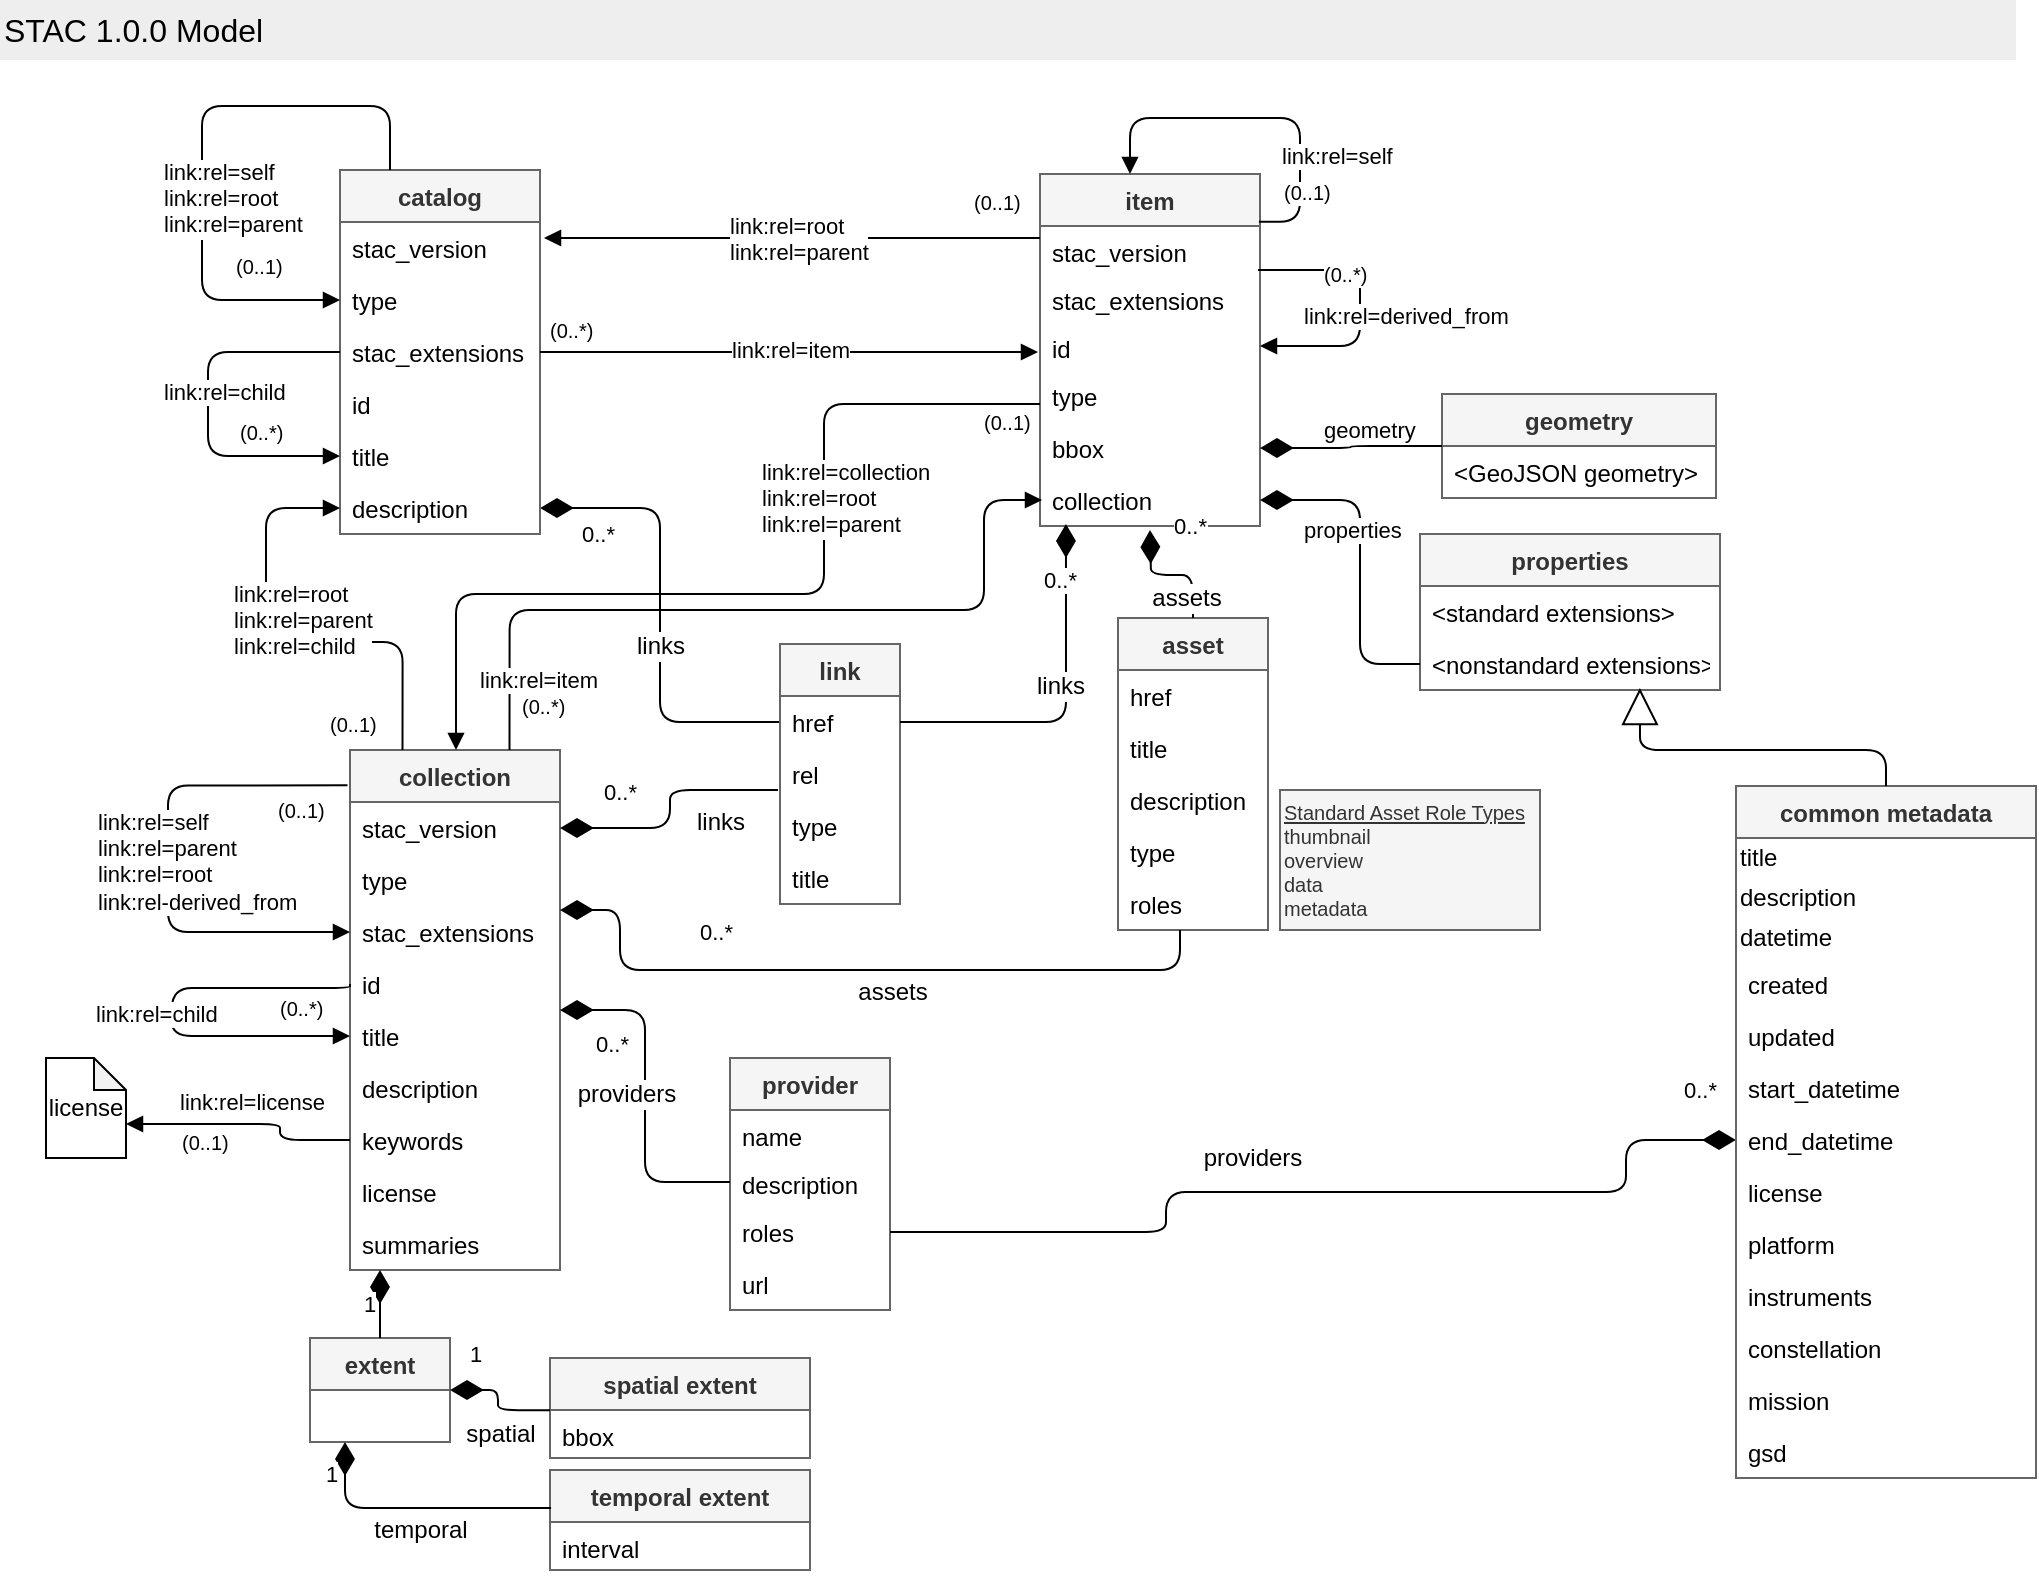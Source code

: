 <mxfile version="14.7.1" type="device"><diagram id="TgNYBds_Jc586sA2aelI" name="STAC 1.0.0"><mxGraphModel dx="1311" dy="909" grid="0" gridSize="10" guides="1" tooltips="1" connect="1" arrows="1" fold="1" page="1" pageScale="1" pageWidth="1100" pageHeight="850" math="0" shadow="0"><root><mxCell id="0"/><mxCell id="1" parent="0"/><mxCell id="HuIY_T6q2gdL-3AHE3MU-117" value="0..*" style="endArrow=none;html=1;endSize=12;startArrow=diamondThin;startSize=14;startFill=1;edgeStyle=orthogonalEdgeStyle;align=left;verticalAlign=bottom;entryX=0;entryY=0.5;entryDx=0;entryDy=0;endFill=0;" parent="1" source="HuIY_T6q2gdL-3AHE3MU-6" target="HuIY_T6q2gdL-3AHE3MU-25" edge="1"><mxGeometry x="-0.833" y="-22" relative="1" as="geometry"><mxPoint x="310.0" y="294" as="sourcePoint"/><mxPoint x="540.238" y="418.19" as="targetPoint"/><mxPoint as="offset"/></mxGeometry></mxCell><mxCell id="HuIY_T6q2gdL-3AHE3MU-118" value="links" style="text;html=1;resizable=0;points=[];align=center;verticalAlign=middle;labelBackgroundColor=#ffffff;" parent="HuIY_T6q2gdL-3AHE3MU-117" vertex="1" connectable="0"><mxGeometry x="0.052" y="-6" relative="1" as="geometry"><mxPoint x="6" y="9" as="offset"/></mxGeometry></mxCell><mxCell id="HuIY_T6q2gdL-3AHE3MU-1" value="catalog" style="swimlane;fontStyle=1;childLayout=stackLayout;horizontal=1;startSize=26;fillColor=#f5f5f5;horizontalStack=0;resizeParent=1;resizeParentMax=0;resizeLast=0;collapsible=1;marginBottom=0;strokeColor=#666666;fontColor=#333333;" parent="1" vertex="1"><mxGeometry x="210" y="125" width="100" height="182" as="geometry"/></mxCell><mxCell id="HuIY_T6q2gdL-3AHE3MU-2" value="stac_version&#10;&#10;" style="text;strokeColor=none;fillColor=none;align=left;verticalAlign=top;spacingLeft=4;spacingRight=4;overflow=hidden;rotatable=0;points=[[0,0.5],[1,0.5]];portConstraint=eastwest;" parent="HuIY_T6q2gdL-3AHE3MU-1" vertex="1"><mxGeometry y="26" width="100" height="26" as="geometry"/></mxCell><mxCell id="DtdKOEl1FwpQgsUl1ntS-3" value="type" style="text;strokeColor=none;fillColor=none;align=left;verticalAlign=top;spacingLeft=4;spacingRight=4;overflow=hidden;rotatable=0;points=[[0,0.5],[1,0.5]];portConstraint=eastwest;" parent="HuIY_T6q2gdL-3AHE3MU-1" vertex="1"><mxGeometry y="52" width="100" height="26" as="geometry"/></mxCell><mxCell id="w-6F14PSl8d6ZXv00X2M-13" value="stac_extensions" style="text;strokeColor=none;fillColor=none;align=left;verticalAlign=top;spacingLeft=4;spacingRight=4;overflow=hidden;rotatable=0;points=[[0,0.5],[1,0.5]];portConstraint=eastwest;" parent="HuIY_T6q2gdL-3AHE3MU-1" vertex="1"><mxGeometry y="78" width="100" height="26" as="geometry"/></mxCell><mxCell id="HuIY_T6q2gdL-3AHE3MU-3" value="id" style="text;strokeColor=none;fillColor=none;align=left;verticalAlign=top;spacingLeft=4;spacingRight=4;overflow=hidden;rotatable=0;points=[[0,0.5],[1,0.5]];portConstraint=eastwest;" parent="HuIY_T6q2gdL-3AHE3MU-1" vertex="1"><mxGeometry y="104" width="100" height="26" as="geometry"/></mxCell><mxCell id="HuIY_T6q2gdL-3AHE3MU-5" value="title" style="text;strokeColor=none;fillColor=none;align=left;verticalAlign=top;spacingLeft=4;spacingRight=4;overflow=hidden;rotatable=0;points=[[0,0.5],[1,0.5]];portConstraint=eastwest;" parent="HuIY_T6q2gdL-3AHE3MU-1" vertex="1"><mxGeometry y="130" width="100" height="26" as="geometry"/></mxCell><mxCell id="HuIY_T6q2gdL-3AHE3MU-6" value="description" style="text;strokeColor=none;fillColor=none;align=left;verticalAlign=top;spacingLeft=4;spacingRight=4;overflow=hidden;rotatable=0;points=[[0,0.5],[1,0.5]];portConstraint=eastwest;" parent="HuIY_T6q2gdL-3AHE3MU-1" vertex="1"><mxGeometry y="156" width="100" height="26" as="geometry"/></mxCell><mxCell id="HuIY_T6q2gdL-3AHE3MU-100" value="link:rel=child" style="endArrow=block;endFill=1;html=1;edgeStyle=orthogonalEdgeStyle;align=left;verticalAlign=top;exitX=0;exitY=0.5;exitDx=0;exitDy=0;entryX=0;entryY=0.5;entryDx=0;entryDy=0;" parent="HuIY_T6q2gdL-3AHE3MU-1" source="w-6F14PSl8d6ZXv00X2M-13" target="HuIY_T6q2gdL-3AHE3MU-5" edge="1"><mxGeometry x="-0.206" y="-24" relative="1" as="geometry"><mxPoint x="-0.048" y="169" as="sourcePoint"/><mxPoint x="-6" y="172" as="targetPoint"/><Array as="points"><mxPoint x="-66" y="91"/><mxPoint x="-66" y="143"/></Array><mxPoint as="offset"/></mxGeometry></mxCell><mxCell id="HuIY_T6q2gdL-3AHE3MU-101" value="(0..*)" style="resizable=0;html=1;align=left;verticalAlign=bottom;labelBackgroundColor=#ffffff;fontSize=10;" parent="HuIY_T6q2gdL-3AHE3MU-100" connectable="0" vertex="1"><mxGeometry x="-1" relative="1" as="geometry"><mxPoint x="-52" y="48" as="offset"/></mxGeometry></mxCell><mxCell id="HuIY_T6q2gdL-3AHE3MU-102" value="link:rel=self&lt;br&gt;link:rel=root&lt;br&gt;link:rel=parent" style="endArrow=block;endFill=1;html=1;edgeStyle=orthogonalEdgeStyle;align=left;verticalAlign=top;entryX=0;entryY=0.5;entryDx=0;entryDy=0;exitX=0.25;exitY=0;exitDx=0;exitDy=0;" parent="HuIY_T6q2gdL-3AHE3MU-1" source="HuIY_T6q2gdL-3AHE3MU-1" target="DtdKOEl1FwpQgsUl1ntS-3" edge="1"><mxGeometry y="-21" relative="1" as="geometry"><mxPoint y="87" as="sourcePoint"/><mxPoint x="138.81" y="280" as="targetPoint"/><Array as="points"><mxPoint x="25" y="-32"/><mxPoint x="-69" y="-32"/><mxPoint x="-69" y="65"/></Array><mxPoint as="offset"/></mxGeometry></mxCell><mxCell id="HuIY_T6q2gdL-3AHE3MU-103" value="(0..1)" style="resizable=0;html=1;align=left;verticalAlign=bottom;labelBackgroundColor=#ffffff;fontSize=10;" parent="HuIY_T6q2gdL-3AHE3MU-102" connectable="0" vertex="1"><mxGeometry x="-1" relative="1" as="geometry"><mxPoint x="-79" y="56.0" as="offset"/></mxGeometry></mxCell><mxCell id="HuIY_T6q2gdL-3AHE3MU-7" value="item" style="swimlane;fontStyle=1;childLayout=stackLayout;horizontal=1;startSize=26;fillColor=#f5f5f5;horizontalStack=0;resizeParent=1;resizeParentMax=0;resizeLast=0;collapsible=1;marginBottom=0;strokeColor=#666666;fontColor=#333333;" parent="1" vertex="1"><mxGeometry x="560" y="127" width="110" height="176" as="geometry"><mxRectangle x="470" y="118" width="60" height="26" as="alternateBounds"/></mxGeometry></mxCell><mxCell id="HuIY_T6q2gdL-3AHE3MU-8" value="stac_version" style="text;strokeColor=none;fillColor=none;align=left;verticalAlign=top;spacingLeft=4;spacingRight=4;overflow=hidden;rotatable=0;points=[[0,0.5],[1,0.5]];portConstraint=eastwest;" parent="HuIY_T6q2gdL-3AHE3MU-7" vertex="1"><mxGeometry y="26" width="110" height="24" as="geometry"/></mxCell><mxCell id="w-6F14PSl8d6ZXv00X2M-2" value="stac_extensions" style="text;strokeColor=none;fillColor=none;align=left;verticalAlign=top;spacingLeft=4;spacingRight=4;overflow=hidden;rotatable=0;points=[[0,0.5],[1,0.5]];portConstraint=eastwest;" parent="HuIY_T6q2gdL-3AHE3MU-7" vertex="1"><mxGeometry y="50" width="110" height="24" as="geometry"/></mxCell><mxCell id="w-6F14PSl8d6ZXv00X2M-1" value="id" style="text;strokeColor=none;fillColor=none;align=left;verticalAlign=top;spacingLeft=4;spacingRight=4;overflow=hidden;rotatable=0;points=[[0,0.5],[1,0.5]];portConstraint=eastwest;" parent="HuIY_T6q2gdL-3AHE3MU-7" vertex="1"><mxGeometry y="74" width="110" height="24" as="geometry"/></mxCell><mxCell id="HuIY_T6q2gdL-3AHE3MU-48" value="link:rel=self" style="endArrow=block;endFill=1;html=1;edgeStyle=orthogonalEdgeStyle;align=left;verticalAlign=top;exitX=0.995;exitY=-0.087;exitDx=0;exitDy=0;exitPerimeter=0;" parent="HuIY_T6q2gdL-3AHE3MU-7" source="HuIY_T6q2gdL-3AHE3MU-8" edge="1"><mxGeometry x="-0.107" y="6" relative="1" as="geometry"><mxPoint x="140" y="72" as="sourcePoint"/><mxPoint x="45" as="targetPoint"/><Array as="points"><mxPoint x="130" y="24"/><mxPoint x="130" y="-28"/><mxPoint x="45" y="-28"/></Array><mxPoint as="offset"/></mxGeometry></mxCell><mxCell id="HuIY_T6q2gdL-3AHE3MU-49" value="(0..1)" style="resizable=0;html=1;align=left;verticalAlign=bottom;labelBackgroundColor=#ffffff;fontSize=10;" parent="HuIY_T6q2gdL-3AHE3MU-48" connectable="0" vertex="1"><mxGeometry x="-1" relative="1" as="geometry"><mxPoint x="11" y="-6" as="offset"/></mxGeometry></mxCell><mxCell id="HuIY_T6q2gdL-3AHE3MU-9" value="type" style="text;strokeColor=none;fillColor=none;align=left;verticalAlign=top;spacingLeft=4;spacingRight=4;overflow=hidden;rotatable=0;points=[[0,0.5],[1,0.5]];portConstraint=eastwest;" parent="HuIY_T6q2gdL-3AHE3MU-7" vertex="1"><mxGeometry y="98" width="110" height="26" as="geometry"/></mxCell><mxCell id="HuIY_T6q2gdL-3AHE3MU-11" value="bbox" style="text;strokeColor=none;fillColor=none;align=left;verticalAlign=top;spacingLeft=4;spacingRight=4;overflow=hidden;rotatable=0;points=[[0,0.5],[1,0.5]];portConstraint=eastwest;" parent="HuIY_T6q2gdL-3AHE3MU-7" vertex="1"><mxGeometry y="124" width="110" height="26" as="geometry"/></mxCell><mxCell id="HuIY_T6q2gdL-3AHE3MU-10" value="collection" style="text;strokeColor=none;fillColor=none;align=left;verticalAlign=top;spacingLeft=4;spacingRight=4;overflow=hidden;rotatable=0;points=[[0,0.5],[1,0.5]];portConstraint=eastwest;" parent="HuIY_T6q2gdL-3AHE3MU-7" vertex="1"><mxGeometry y="150" width="110" height="26" as="geometry"/></mxCell><mxCell id="HuIY_T6q2gdL-3AHE3MU-62" value="link:rel=derived_from" style="endArrow=block;endFill=1;html=1;edgeStyle=orthogonalEdgeStyle;align=left;verticalAlign=top;entryX=1;entryY=0.5;entryDx=0;entryDy=0;" parent="HuIY_T6q2gdL-3AHE3MU-7" target="w-6F14PSl8d6ZXv00X2M-1" edge="1"><mxGeometry x="-0.698" y="-10" relative="1" as="geometry"><mxPoint x="109" y="48" as="sourcePoint"/><mxPoint x="110" y="115" as="targetPoint"/><Array as="points"><mxPoint x="160" y="48"/><mxPoint x="160" y="86"/></Array><mxPoint as="offset"/></mxGeometry></mxCell><mxCell id="HuIY_T6q2gdL-3AHE3MU-63" value="(0..*)" style="resizable=0;html=1;align=left;verticalAlign=bottom;labelBackgroundColor=#ffffff;fontSize=10;" parent="HuIY_T6q2gdL-3AHE3MU-62" connectable="0" vertex="1"><mxGeometry x="-1" relative="1" as="geometry"><mxPoint x="31" y="10" as="offset"/></mxGeometry></mxCell><mxCell id="HuIY_T6q2gdL-3AHE3MU-18" value="collection" style="swimlane;fontStyle=1;childLayout=stackLayout;horizontal=1;startSize=26;fillColor=#f5f5f5;horizontalStack=0;resizeParent=1;resizeParentMax=0;resizeLast=0;collapsible=1;marginBottom=0;strokeColor=#666666;fontColor=#333333;" parent="1" vertex="1"><mxGeometry x="215" y="415" width="105" height="260" as="geometry"/></mxCell><mxCell id="HuIY_T6q2gdL-3AHE3MU-19" value="stac_version" style="text;strokeColor=none;fillColor=none;align=left;verticalAlign=top;spacingLeft=4;spacingRight=4;overflow=hidden;rotatable=0;points=[[0,0.5],[1,0.5]];portConstraint=eastwest;" parent="HuIY_T6q2gdL-3AHE3MU-18" vertex="1"><mxGeometry y="26" width="105" height="26" as="geometry"/></mxCell><mxCell id="HuIY_T6q2gdL-3AHE3MU-22" value="type" style="text;strokeColor=none;fillColor=none;align=left;verticalAlign=top;spacingLeft=4;spacingRight=4;overflow=hidden;rotatable=0;points=[[0,0.5],[1,0.5]];portConstraint=eastwest;" parent="HuIY_T6q2gdL-3AHE3MU-18" vertex="1"><mxGeometry y="52" width="105" height="26" as="geometry"/></mxCell><mxCell id="JbCQy4u7iCCpmAOsWDS7-1" value="stac_extensions" style="text;strokeColor=none;fillColor=none;align=left;verticalAlign=top;spacingLeft=4;spacingRight=4;overflow=hidden;rotatable=0;points=[[0,0.5],[1,0.5]];portConstraint=eastwest;" parent="HuIY_T6q2gdL-3AHE3MU-18" vertex="1"><mxGeometry y="78" width="105" height="26" as="geometry"/></mxCell><mxCell id="JbCQy4u7iCCpmAOsWDS7-2" value="id" style="text;strokeColor=none;fillColor=none;align=left;verticalAlign=top;spacingLeft=4;spacingRight=4;overflow=hidden;rotatable=0;points=[[0,0.5],[1,0.5]];portConstraint=eastwest;" parent="HuIY_T6q2gdL-3AHE3MU-18" vertex="1"><mxGeometry y="104" width="105" height="26" as="geometry"/></mxCell><mxCell id="JbCQy4u7iCCpmAOsWDS7-3" value="title" style="text;strokeColor=none;fillColor=none;align=left;verticalAlign=top;spacingLeft=4;spacingRight=4;overflow=hidden;rotatable=0;points=[[0,0.5],[1,0.5]];portConstraint=eastwest;" parent="HuIY_T6q2gdL-3AHE3MU-18" vertex="1"><mxGeometry y="130" width="105" height="26" as="geometry"/></mxCell><mxCell id="JbCQy4u7iCCpmAOsWDS7-4" value="description" style="text;strokeColor=none;fillColor=none;align=left;verticalAlign=top;spacingLeft=4;spacingRight=4;overflow=hidden;rotatable=0;points=[[0,0.5],[1,0.5]];portConstraint=eastwest;" parent="HuIY_T6q2gdL-3AHE3MU-18" vertex="1"><mxGeometry y="156" width="105" height="26" as="geometry"/></mxCell><mxCell id="JbCQy4u7iCCpmAOsWDS7-5" value="keywords" style="text;strokeColor=none;fillColor=none;align=left;verticalAlign=top;spacingLeft=4;spacingRight=4;overflow=hidden;rotatable=0;points=[[0,0.5],[1,0.5]];portConstraint=eastwest;" parent="HuIY_T6q2gdL-3AHE3MU-18" vertex="1"><mxGeometry y="182" width="105" height="26" as="geometry"/></mxCell><mxCell id="JbCQy4u7iCCpmAOsWDS7-7" value="license" style="text;strokeColor=none;fillColor=none;align=left;verticalAlign=top;spacingLeft=4;spacingRight=4;overflow=hidden;rotatable=0;points=[[0,0.5],[1,0.5]];portConstraint=eastwest;" parent="HuIY_T6q2gdL-3AHE3MU-18" vertex="1"><mxGeometry y="208" width="105" height="26" as="geometry"/></mxCell><mxCell id="JbCQy4u7iCCpmAOsWDS7-6" value="summaries" style="text;strokeColor=none;fillColor=none;align=left;verticalAlign=top;spacingLeft=4;spacingRight=4;overflow=hidden;rotatable=0;points=[[0,0.5],[1,0.5]];portConstraint=eastwest;" parent="HuIY_T6q2gdL-3AHE3MU-18" vertex="1"><mxGeometry y="234" width="105" height="26" as="geometry"/></mxCell><mxCell id="fUcbMASZAFKUV5qG8F8m-34" value="link:rel=self&lt;br&gt;link:rel=parent&lt;br&gt;link:rel=root&lt;br&gt;link:rel-derived_from" style="endArrow=block;endFill=1;html=1;edgeStyle=orthogonalEdgeStyle;align=left;verticalAlign=top;exitX=-0.012;exitY=0.068;exitDx=0;exitDy=0;exitPerimeter=0;entryX=0;entryY=0.5;entryDx=0;entryDy=0;" parent="HuIY_T6q2gdL-3AHE3MU-18" source="HuIY_T6q2gdL-3AHE3MU-18" target="JbCQy4u7iCCpmAOsWDS7-1" edge="1"><mxGeometry x="-0.252" y="-37" relative="1" as="geometry"><mxPoint x="-97" y="-34" as="sourcePoint"/><mxPoint x="-5" y="121" as="targetPoint"/><Array as="points"><mxPoint x="-91" y="18"/><mxPoint x="-91" y="91"/></Array><mxPoint as="offset"/></mxGeometry></mxCell><mxCell id="fUcbMASZAFKUV5qG8F8m-35" value="(0..1)" style="resizable=0;html=1;align=left;verticalAlign=bottom;labelBackgroundColor=#ffffff;fontSize=10;" parent="fUcbMASZAFKUV5qG8F8m-34" connectable="0" vertex="1"><mxGeometry x="-1" relative="1" as="geometry"><mxPoint x="-37.16" y="20.53" as="offset"/></mxGeometry></mxCell><mxCell id="aV31XaPBXdC88x-jhYtJ-1" value="link:rel=child" style="endArrow=block;endFill=1;html=1;edgeStyle=orthogonalEdgeStyle;align=left;verticalAlign=top;exitX=0;exitY=0.5;exitDx=0;exitDy=0;entryX=0;entryY=0.5;entryDx=0;entryDy=0;" parent="HuIY_T6q2gdL-3AHE3MU-18" source="JbCQy4u7iCCpmAOsWDS7-2" target="JbCQy4u7iCCpmAOsWDS7-3" edge="1"><mxGeometry x="-0.108" y="-40" relative="1" as="geometry"><mxPoint x="-74" y="119" as="sourcePoint"/><mxPoint x="-72.74" y="192.32" as="targetPoint"/><Array as="points"><mxPoint y="119"/><mxPoint x="-89" y="119"/><mxPoint x="-89" y="143"/></Array><mxPoint as="offset"/></mxGeometry></mxCell><mxCell id="aV31XaPBXdC88x-jhYtJ-2" value="(0..*)" style="resizable=0;html=1;align=left;verticalAlign=bottom;labelBackgroundColor=#ffffff;fontSize=10;" parent="aV31XaPBXdC88x-jhYtJ-1" connectable="0" vertex="1"><mxGeometry x="-1" relative="1" as="geometry"><mxPoint x="-37.16" y="20.53" as="offset"/></mxGeometry></mxCell><mxCell id="HuIY_T6q2gdL-3AHE3MU-23" value="link" style="swimlane;fontStyle=1;childLayout=stackLayout;horizontal=1;startSize=26;fillColor=#f5f5f5;horizontalStack=0;resizeParent=1;resizeParentMax=0;resizeLast=0;collapsible=1;marginBottom=0;strokeColor=#666666;fontColor=#333333;" parent="1" vertex="1"><mxGeometry x="430" y="362" width="60" height="130" as="geometry"/></mxCell><mxCell id="HuIY_T6q2gdL-3AHE3MU-25" value="href" style="text;strokeColor=none;fillColor=none;align=left;verticalAlign=top;spacingLeft=4;spacingRight=4;overflow=hidden;rotatable=0;points=[[0,0.5],[1,0.5]];portConstraint=eastwest;" parent="HuIY_T6q2gdL-3AHE3MU-23" vertex="1"><mxGeometry y="26" width="60" height="26" as="geometry"/></mxCell><mxCell id="HuIY_T6q2gdL-3AHE3MU-24" value="rel" style="text;strokeColor=none;fillColor=none;align=left;verticalAlign=top;spacingLeft=4;spacingRight=4;overflow=hidden;rotatable=0;points=[[0,0.5],[1,0.5]];portConstraint=eastwest;" parent="HuIY_T6q2gdL-3AHE3MU-23" vertex="1"><mxGeometry y="52" width="60" height="26" as="geometry"/></mxCell><mxCell id="HuIY_T6q2gdL-3AHE3MU-26" value="type" style="text;strokeColor=none;fillColor=none;align=left;verticalAlign=top;spacingLeft=4;spacingRight=4;overflow=hidden;rotatable=0;points=[[0,0.5],[1,0.5]];portConstraint=eastwest;" parent="HuIY_T6q2gdL-3AHE3MU-23" vertex="1"><mxGeometry y="78" width="60" height="26" as="geometry"/></mxCell><mxCell id="HuIY_T6q2gdL-3AHE3MU-27" value="title" style="text;strokeColor=none;fillColor=none;align=left;verticalAlign=top;spacingLeft=4;spacingRight=4;overflow=hidden;rotatable=0;points=[[0,0.5],[1,0.5]];portConstraint=eastwest;" parent="HuIY_T6q2gdL-3AHE3MU-23" vertex="1"><mxGeometry y="104" width="60" height="26" as="geometry"/></mxCell><mxCell id="HuIY_T6q2gdL-3AHE3MU-28" value="geometry" style="swimlane;fontStyle=1;childLayout=stackLayout;horizontal=1;startSize=26;fillColor=#f5f5f5;horizontalStack=0;resizeParent=1;resizeParentMax=0;resizeLast=0;collapsible=1;marginBottom=0;strokeColor=#666666;fontColor=#333333;" parent="1" vertex="1"><mxGeometry x="761" y="237.0" width="137" height="52" as="geometry"/></mxCell><mxCell id="HuIY_T6q2gdL-3AHE3MU-29" value="&lt;GeoJSON geometry&gt;" style="text;strokeColor=none;fillColor=none;align=left;verticalAlign=top;spacingLeft=4;spacingRight=4;overflow=hidden;rotatable=0;points=[[0,0.5],[1,0.5]];portConstraint=eastwest;" parent="HuIY_T6q2gdL-3AHE3MU-28" vertex="1"><mxGeometry y="26" width="137" height="26" as="geometry"/></mxCell><mxCell id="HuIY_T6q2gdL-3AHE3MU-37" value="properties" style="swimlane;fontStyle=1;childLayout=stackLayout;horizontal=1;startSize=26;fillColor=#f5f5f5;horizontalStack=0;resizeParent=1;resizeParentMax=0;resizeLast=0;collapsible=1;marginBottom=0;strokeColor=#666666;fontColor=#333333;spacing=2;" parent="1" vertex="1"><mxGeometry x="750" y="307" width="150" height="78" as="geometry"/></mxCell><mxCell id="HuIY_T6q2gdL-3AHE3MU-40" value="&lt;standard extensions&gt;" style="text;strokeColor=none;fillColor=none;align=left;verticalAlign=top;spacingLeft=4;spacingRight=4;overflow=hidden;rotatable=0;points=[[0,0.5],[1,0.5]];portConstraint=eastwest;" parent="HuIY_T6q2gdL-3AHE3MU-37" vertex="1"><mxGeometry y="26" width="150" height="26" as="geometry"/></mxCell><mxCell id="HuIY_T6q2gdL-3AHE3MU-41" value="&lt;nonstandard extensions&gt;" style="text;strokeColor=none;fillColor=none;align=left;verticalAlign=top;spacingLeft=4;spacingRight=4;overflow=hidden;rotatable=0;points=[[0,0.5],[1,0.5]];portConstraint=eastwest;" parent="HuIY_T6q2gdL-3AHE3MU-37" vertex="1"><mxGeometry y="52" width="150" height="26" as="geometry"/></mxCell><mxCell id="HuIY_T6q2gdL-3AHE3MU-51" value="geometry" style="endArrow=none;html=1;endSize=12;startArrow=diamondThin;startSize=14;startFill=1;edgeStyle=orthogonalEdgeStyle;align=left;verticalAlign=bottom;endFill=0;exitX=1;exitY=0.5;exitDx=0;exitDy=0;" parent="1" source="HuIY_T6q2gdL-3AHE3MU-11" target="HuIY_T6q2gdL-3AHE3MU-28" edge="1"><mxGeometry x="-0.361" relative="1" as="geometry"><mxPoint x="690" y="325" as="sourcePoint"/><mxPoint x="640" y="295" as="targetPoint"/><mxPoint as="offset"/></mxGeometry></mxCell><mxCell id="HuIY_T6q2gdL-3AHE3MU-52" value="properties" style="endArrow=none;html=1;endSize=12;startArrow=diamondThin;startSize=14;startFill=1;edgeStyle=orthogonalEdgeStyle;align=left;verticalAlign=bottom;entryX=0;entryY=0.5;entryDx=0;entryDy=0;endFill=0;" parent="1" source="HuIY_T6q2gdL-3AHE3MU-10" edge="1"><mxGeometry x="-0.094" y="-30" relative="1" as="geometry"><mxPoint x="620" y="385" as="sourcePoint"/><mxPoint x="750" y="372" as="targetPoint"/><mxPoint as="offset"/><Array as="points"><mxPoint x="720" y="290"/><mxPoint x="720" y="372"/></Array></mxGeometry></mxCell><mxCell id="HuIY_T6q2gdL-3AHE3MU-53" value="0..*" style="endArrow=none;html=1;endSize=12;startArrow=diamondThin;startSize=14;startFill=1;edgeStyle=orthogonalEdgeStyle;align=left;verticalAlign=bottom;entryX=1;entryY=0.5;entryDx=0;entryDy=0;endFill=0;exitX=0.118;exitY=0.962;exitDx=0;exitDy=0;exitPerimeter=0;" parent="1" source="HuIY_T6q2gdL-3AHE3MU-10" target="HuIY_T6q2gdL-3AHE3MU-25" edge="1"><mxGeometry x="-0.595" y="-13" relative="1" as="geometry"><mxPoint x="580" y="365" as="sourcePoint"/><mxPoint x="620.143" y="723.714" as="targetPoint"/><mxPoint as="offset"/></mxGeometry></mxCell><mxCell id="HuIY_T6q2gdL-3AHE3MU-54" value="links" style="text;html=1;resizable=0;points=[];align=center;verticalAlign=middle;labelBackgroundColor=#ffffff;" parent="HuIY_T6q2gdL-3AHE3MU-53" vertex="1" connectable="0"><mxGeometry x="0.052" y="-6" relative="1" as="geometry"><mxPoint x="3" y="-15" as="offset"/></mxGeometry></mxCell><mxCell id="HuIY_T6q2gdL-3AHE3MU-55" value="asset" style="swimlane;fontStyle=1;childLayout=stackLayout;horizontal=1;startSize=26;fillColor=#f5f5f5;horizontalStack=0;resizeParent=1;resizeParentMax=0;resizeLast=0;collapsible=1;marginBottom=0;strokeColor=#666666;fontColor=#333333;" parent="1" vertex="1"><mxGeometry x="599" y="349" width="75" height="156" as="geometry"/></mxCell><mxCell id="HuIY_T6q2gdL-3AHE3MU-56" value="href" style="text;strokeColor=none;fillColor=none;align=left;verticalAlign=top;spacingLeft=4;spacingRight=4;overflow=hidden;rotatable=0;points=[[0,0.5],[1,0.5]];portConstraint=eastwest;" parent="HuIY_T6q2gdL-3AHE3MU-55" vertex="1"><mxGeometry y="26" width="75" height="26" as="geometry"/></mxCell><mxCell id="HuIY_T6q2gdL-3AHE3MU-58" value="title" style="text;strokeColor=none;fillColor=none;align=left;verticalAlign=top;spacingLeft=4;spacingRight=4;overflow=hidden;rotatable=0;points=[[0,0.5],[1,0.5]];portConstraint=eastwest;" parent="HuIY_T6q2gdL-3AHE3MU-55" vertex="1"><mxGeometry y="52" width="75" height="26" as="geometry"/></mxCell><mxCell id="HuIY_T6q2gdL-3AHE3MU-57" value="description" style="text;strokeColor=none;fillColor=none;align=left;verticalAlign=top;spacingLeft=4;spacingRight=4;overflow=hidden;rotatable=0;points=[[0,0.5],[1,0.5]];portConstraint=eastwest;" parent="HuIY_T6q2gdL-3AHE3MU-55" vertex="1"><mxGeometry y="78" width="75" height="26" as="geometry"/></mxCell><mxCell id="2O_Iisf177nRd3odAzo--13" value="type" style="text;strokeColor=none;fillColor=none;align=left;verticalAlign=top;spacingLeft=4;spacingRight=4;overflow=hidden;rotatable=0;points=[[0,0.5],[1,0.5]];portConstraint=eastwest;" parent="HuIY_T6q2gdL-3AHE3MU-55" vertex="1"><mxGeometry y="104" width="75" height="26" as="geometry"/></mxCell><mxCell id="2O_Iisf177nRd3odAzo--20" value="roles" style="text;strokeColor=none;fillColor=none;align=left;verticalAlign=top;spacingLeft=4;spacingRight=4;overflow=hidden;rotatable=0;points=[[0,0.5],[1,0.5]];portConstraint=eastwest;" parent="HuIY_T6q2gdL-3AHE3MU-55" vertex="1"><mxGeometry y="130" width="75" height="26" as="geometry"/></mxCell><mxCell id="HuIY_T6q2gdL-3AHE3MU-60" value="0..*" style="endArrow=none;html=1;endSize=12;startArrow=diamondThin;startSize=14;startFill=1;edgeStyle=orthogonalEdgeStyle;align=left;verticalAlign=bottom;entryX=0.5;entryY=0;entryDx=0;entryDy=0;endFill=0;" parent="1" target="HuIY_T6q2gdL-3AHE3MU-55" edge="1"><mxGeometry x="0.004" y="14" relative="1" as="geometry"><mxPoint x="615" y="305" as="sourcePoint"/><mxPoint x="470" y="424" as="targetPoint"/><mxPoint y="-2" as="offset"/></mxGeometry></mxCell><mxCell id="HuIY_T6q2gdL-3AHE3MU-61" value="assets" style="text;html=1;resizable=0;points=[];align=center;verticalAlign=middle;labelBackgroundColor=#ffffff;" parent="HuIY_T6q2gdL-3AHE3MU-60" vertex="1" connectable="0"><mxGeometry x="0.052" y="-6" relative="1" as="geometry"><mxPoint x="5.84" y="5.19" as="offset"/></mxGeometry></mxCell><mxCell id="HuIY_T6q2gdL-3AHE3MU-92" value="STAC 1.0.0 Model" style="rounded=0;whiteSpace=wrap;html=1;fontSize=16;fillColor=#eeeeee;strokeColor=none;fontStyle=0;align=left;" parent="1" vertex="1"><mxGeometry x="40" y="40" width="1008" height="30" as="geometry"/></mxCell><mxCell id="HuIY_T6q2gdL-3AHE3MU-107" value="link:rel=root&lt;br&gt;link:rel=parent" style="endArrow=block;endFill=1;html=1;edgeStyle=orthogonalEdgeStyle;align=left;verticalAlign=top;" parent="1" edge="1"><mxGeometry x="0.429" y="-27" relative="1" as="geometry"><mxPoint x="560" y="159" as="sourcePoint"/><mxPoint x="312" y="159" as="targetPoint"/><Array as="points"><mxPoint x="560" y="159"/></Array><mxPoint x="20" y="8" as="offset"/></mxGeometry></mxCell><mxCell id="HuIY_T6q2gdL-3AHE3MU-108" value="(0..1)" style="resizable=0;html=1;align=left;verticalAlign=bottom;labelBackgroundColor=#ffffff;fontSize=10;" parent="HuIY_T6q2gdL-3AHE3MU-107" connectable="0" vertex="1"><mxGeometry x="-1" relative="1" as="geometry"><mxPoint x="-35" y="-10" as="offset"/></mxGeometry></mxCell><mxCell id="HuIY_T6q2gdL-3AHE3MU-111" value="link:rel=item" style="endArrow=block;endFill=1;html=1;edgeStyle=orthogonalEdgeStyle;align=left;verticalAlign=top;exitX=1;exitY=0.5;exitDx=0;exitDy=0;" parent="1" source="w-6F14PSl8d6ZXv00X2M-13" edge="1"><mxGeometry x="-0.248" y="14" relative="1" as="geometry"><mxPoint x="315" y="189.0" as="sourcePoint"/><mxPoint x="559" y="216" as="targetPoint"/><Array as="points"><mxPoint x="559" y="216"/></Array><mxPoint as="offset"/></mxGeometry></mxCell><mxCell id="HuIY_T6q2gdL-3AHE3MU-112" value="(0..*)" style="resizable=0;html=1;align=left;verticalAlign=bottom;labelBackgroundColor=#ffffff;fontSize=10;" parent="HuIY_T6q2gdL-3AHE3MU-111" connectable="0" vertex="1"><mxGeometry x="-1" relative="1" as="geometry"><mxPoint x="3" y="-3" as="offset"/></mxGeometry></mxCell><mxCell id="HuIY_T6q2gdL-3AHE3MU-115" value="link:rel=collection&lt;br&gt;link:rel=root&lt;br&gt;link:rel=parent" style="endArrow=block;endFill=1;html=1;edgeStyle=orthogonalEdgeStyle;align=left;verticalAlign=top;entryX=0.5;entryY=0;entryDx=0;entryDy=0;" parent="1" target="HuIY_T6q2gdL-3AHE3MU-18" edge="1"><mxGeometry x="-0.446" y="-33" relative="1" as="geometry"><mxPoint x="560" y="242" as="sourcePoint"/><mxPoint x="330" y="385" as="targetPoint"/><Array as="points"><mxPoint x="452" y="242"/><mxPoint x="452" y="337"/><mxPoint x="268" y="337"/><mxPoint x="268" y="415"/></Array><mxPoint as="offset"/></mxGeometry></mxCell><mxCell id="HuIY_T6q2gdL-3AHE3MU-116" value="(0..1)" style="resizable=0;html=1;align=left;verticalAlign=bottom;labelBackgroundColor=#ffffff;fontSize=10;" parent="HuIY_T6q2gdL-3AHE3MU-115" connectable="0" vertex="1"><mxGeometry x="-1" relative="1" as="geometry"><mxPoint x="-30" y="17" as="offset"/></mxGeometry></mxCell><mxCell id="HuIY_T6q2gdL-3AHE3MU-119" value="extent" style="swimlane;fontStyle=1;childLayout=stackLayout;horizontal=1;startSize=26;fillColor=#f5f5f5;horizontalStack=0;resizeParent=1;resizeParentMax=0;resizeLast=0;collapsible=1;marginBottom=0;strokeColor=#666666;fontColor=#333333;" parent="1" vertex="1"><mxGeometry x="195" y="709" width="70" height="52" as="geometry"/></mxCell><mxCell id="HuIY_T6q2gdL-3AHE3MU-124" value="1" style="endArrow=none;html=1;endSize=12;startArrow=diamondThin;startSize=14;startFill=1;edgeStyle=orthogonalEdgeStyle;align=left;verticalAlign=bottom;entryX=0.5;entryY=0;entryDx=0;entryDy=0;endFill=0;" parent="1" source="HuIY_T6q2gdL-3AHE3MU-18" target="HuIY_T6q2gdL-3AHE3MU-119" edge="1"><mxGeometry x="0.515" y="-10" relative="1" as="geometry"><mxPoint x="150" y="735" as="sourcePoint"/><mxPoint x="720" y="485" as="targetPoint"/><Array as="points"><mxPoint x="230" y="685"/></Array><mxPoint as="offset"/></mxGeometry></mxCell><mxCell id="HuIY_T6q2gdL-3AHE3MU-125" value="provider" style="swimlane;fontStyle=1;childLayout=stackLayout;horizontal=1;startSize=26;fillColor=#f5f5f5;horizontalStack=0;resizeParent=1;resizeParentMax=0;resizeLast=0;collapsible=1;marginBottom=0;strokeColor=#666666;fontColor=#333333;" parent="1" vertex="1"><mxGeometry x="405" y="569" width="80" height="126" as="geometry"/></mxCell><mxCell id="HuIY_T6q2gdL-3AHE3MU-126" value="name" style="text;strokeColor=none;fillColor=none;align=left;verticalAlign=top;spacingLeft=4;spacingRight=4;overflow=hidden;rotatable=0;points=[[0,0.5],[1,0.5]];portConstraint=eastwest;" parent="HuIY_T6q2gdL-3AHE3MU-125" vertex="1"><mxGeometry y="26" width="80" height="24" as="geometry"/></mxCell><mxCell id="w-6F14PSl8d6ZXv00X2M-11" value="description" style="text;strokeColor=none;fillColor=none;align=left;verticalAlign=top;spacingLeft=4;spacingRight=4;overflow=hidden;rotatable=0;points=[[0,0.5],[1,0.5]];portConstraint=eastwest;" parent="HuIY_T6q2gdL-3AHE3MU-125" vertex="1"><mxGeometry y="50" width="80" height="24" as="geometry"/></mxCell><mxCell id="HuIY_T6q2gdL-3AHE3MU-128" value="roles" style="text;strokeColor=none;fillColor=none;align=left;verticalAlign=top;spacingLeft=4;spacingRight=4;overflow=hidden;rotatable=0;points=[[0,0.5],[1,0.5]];portConstraint=eastwest;" parent="HuIY_T6q2gdL-3AHE3MU-125" vertex="1"><mxGeometry y="74" width="80" height="26" as="geometry"/></mxCell><mxCell id="HuIY_T6q2gdL-3AHE3MU-127" value="url" style="text;strokeColor=none;fillColor=none;align=left;verticalAlign=top;spacingLeft=4;spacingRight=4;overflow=hidden;rotatable=0;points=[[0,0.5],[1,0.5]];portConstraint=eastwest;" parent="HuIY_T6q2gdL-3AHE3MU-125" vertex="1"><mxGeometry y="100" width="80" height="26" as="geometry"/></mxCell><mxCell id="HuIY_T6q2gdL-3AHE3MU-129" value="0..*" style="endArrow=none;html=1;endSize=12;startArrow=diamondThin;startSize=14;startFill=1;edgeStyle=orthogonalEdgeStyle;align=left;verticalAlign=bottom;endFill=0;entryX=0;entryY=0.5;entryDx=0;entryDy=0;" parent="1" source="HuIY_T6q2gdL-3AHE3MU-18" target="w-6F14PSl8d6ZXv00X2M-11" edge="1"><mxGeometry x="-0.813" y="-26" relative="1" as="geometry"><mxPoint x="210" y="685" as="sourcePoint"/><mxPoint x="630" y="634" as="targetPoint"/><Array as="points"/><mxPoint as="offset"/></mxGeometry></mxCell><mxCell id="HuIY_T6q2gdL-3AHE3MU-130" value="providers" style="text;html=1;resizable=0;points=[];align=center;verticalAlign=middle;labelBackgroundColor=#ffffff;" parent="HuIY_T6q2gdL-3AHE3MU-129" vertex="1" connectable="0"><mxGeometry x="0.052" y="-6" relative="1" as="geometry"><mxPoint x="-3.47" y="-6" as="offset"/></mxGeometry></mxCell><mxCell id="w-6F14PSl8d6ZXv00X2M-6" value="0..*" style="endArrow=none;html=1;endSize=12;startArrow=diamondThin;startSize=14;startFill=1;edgeStyle=orthogonalEdgeStyle;align=left;verticalAlign=bottom;endFill=0;exitX=0;exitY=0.5;exitDx=0;exitDy=0;entryX=1;entryY=0.5;entryDx=0;entryDy=0;" parent="1" source="2O_Iisf177nRd3odAzo--3" target="HuIY_T6q2gdL-3AHE3MU-128" edge="1"><mxGeometry x="-0.878" y="-16" relative="1" as="geometry"><mxPoint x="876" y="497" as="sourcePoint"/><mxPoint x="480" y="705" as="targetPoint"/><Array as="points"><mxPoint x="853" y="610"/><mxPoint x="853" y="636"/><mxPoint x="623" y="636"/><mxPoint x="623" y="656"/></Array><mxPoint as="offset"/></mxGeometry></mxCell><mxCell id="w-6F14PSl8d6ZXv00X2M-7" value="providers" style="text;html=1;resizable=0;points=[];align=center;verticalAlign=middle;labelBackgroundColor=#ffffff;" parent="w-6F14PSl8d6ZXv00X2M-6" vertex="1" connectable="0"><mxGeometry x="0.052" y="-6" relative="1" as="geometry"><mxPoint x="-22.06" y="-11" as="offset"/></mxGeometry></mxCell><mxCell id="2O_Iisf177nRd3odAzo--1" value="common metadata" style="swimlane;fontStyle=1;childLayout=stackLayout;horizontal=1;startSize=26;fillColor=#f5f5f5;horizontalStack=0;resizeParent=1;resizeParentMax=0;resizeLast=0;collapsible=1;marginBottom=0;strokeColor=#666666;fontColor=#333333;spacing=2;" parent="1" vertex="1"><mxGeometry x="908" y="433" width="150" height="346" as="geometry"/></mxCell><mxCell id="4B1MgwrVfapFZmPesAZp-4" value="&lt;span&gt;title&lt;/span&gt;" style="text;html=1;align=left;verticalAlign=middle;resizable=0;points=[];autosize=1;" parent="2O_Iisf177nRd3odAzo--1" vertex="1"><mxGeometry y="26" width="150" height="20" as="geometry"/></mxCell><mxCell id="DtdKOEl1FwpQgsUl1ntS-1" value="&lt;span&gt;description&lt;/span&gt;" style="text;html=1;align=left;verticalAlign=middle;resizable=0;points=[];autosize=1;" parent="2O_Iisf177nRd3odAzo--1" vertex="1"><mxGeometry y="46" width="150" height="20" as="geometry"/></mxCell><mxCell id="QQ6qAHF4Rz3YlNMPYQ9Q-1" value="datetime" style="text;html=1;align=left;verticalAlign=middle;resizable=0;points=[];autosize=1;" parent="2O_Iisf177nRd3odAzo--1" vertex="1"><mxGeometry y="66" width="150" height="20" as="geometry"/></mxCell><mxCell id="2O_Iisf177nRd3odAzo--9" value="created" style="text;strokeColor=none;fillColor=none;align=left;verticalAlign=top;spacingLeft=4;spacingRight=4;overflow=hidden;rotatable=0;points=[[0,0.5],[1,0.5]];portConstraint=eastwest;" parent="2O_Iisf177nRd3odAzo--1" vertex="1"><mxGeometry y="86" width="150" height="26" as="geometry"/></mxCell><mxCell id="2O_Iisf177nRd3odAzo--10" value="updated" style="text;strokeColor=none;fillColor=none;align=left;verticalAlign=top;spacingLeft=4;spacingRight=4;overflow=hidden;rotatable=0;points=[[0,0.5],[1,0.5]];portConstraint=eastwest;" parent="2O_Iisf177nRd3odAzo--1" vertex="1"><mxGeometry y="112" width="150" height="26" as="geometry"/></mxCell><mxCell id="2O_Iisf177nRd3odAzo--2" value="start_datetime" style="text;strokeColor=none;fillColor=none;align=left;verticalAlign=top;spacingLeft=4;spacingRight=4;overflow=hidden;rotatable=0;points=[[0,0.5],[1,0.5]];portConstraint=eastwest;" parent="2O_Iisf177nRd3odAzo--1" vertex="1"><mxGeometry y="138" width="150" height="26" as="geometry"/></mxCell><mxCell id="2O_Iisf177nRd3odAzo--3" value="end_datetime" style="text;strokeColor=none;fillColor=none;align=left;verticalAlign=top;spacingLeft=4;spacingRight=4;overflow=hidden;rotatable=0;points=[[0,0.5],[1,0.5]];portConstraint=eastwest;spacing=2;" parent="2O_Iisf177nRd3odAzo--1" vertex="1"><mxGeometry y="164" width="150" height="26" as="geometry"/></mxCell><mxCell id="2O_Iisf177nRd3odAzo--4" value="license" style="text;strokeColor=none;fillColor=none;align=left;verticalAlign=top;spacingLeft=4;spacingRight=4;overflow=hidden;rotatable=0;points=[[0,0.5],[1,0.5]];portConstraint=eastwest;" parent="2O_Iisf177nRd3odAzo--1" vertex="1"><mxGeometry y="190" width="150" height="26" as="geometry"/></mxCell><mxCell id="2O_Iisf177nRd3odAzo--5" value="platform" style="text;strokeColor=none;fillColor=none;align=left;verticalAlign=top;spacingLeft=4;spacingRight=4;overflow=hidden;rotatable=0;points=[[0,0.5],[1,0.5]];portConstraint=eastwest;" parent="2O_Iisf177nRd3odAzo--1" vertex="1"><mxGeometry y="216" width="150" height="26" as="geometry"/></mxCell><mxCell id="2O_Iisf177nRd3odAzo--6" value="instruments" style="text;strokeColor=none;fillColor=none;align=left;verticalAlign=top;spacingLeft=4;spacingRight=4;overflow=hidden;rotatable=0;points=[[0,0.5],[1,0.5]];portConstraint=eastwest;" parent="2O_Iisf177nRd3odAzo--1" vertex="1"><mxGeometry y="242" width="150" height="26" as="geometry"/></mxCell><mxCell id="2O_Iisf177nRd3odAzo--7" value="constellation" style="text;strokeColor=none;fillColor=none;align=left;verticalAlign=top;spacingLeft=4;spacingRight=4;overflow=hidden;rotatable=0;points=[[0,0.5],[1,0.5]];portConstraint=eastwest;" parent="2O_Iisf177nRd3odAzo--1" vertex="1"><mxGeometry y="268" width="150" height="26" as="geometry"/></mxCell><mxCell id="2O_Iisf177nRd3odAzo--8" value="mission" style="text;strokeColor=none;fillColor=none;align=left;verticalAlign=top;spacingLeft=4;spacingRight=4;overflow=hidden;rotatable=0;points=[[0,0.5],[1,0.5]];portConstraint=eastwest;" parent="2O_Iisf177nRd3odAzo--1" vertex="1"><mxGeometry y="294" width="150" height="26" as="geometry"/></mxCell><mxCell id="DtdKOEl1FwpQgsUl1ntS-2" value="gsd" style="text;strokeColor=none;fillColor=none;align=left;verticalAlign=top;spacingLeft=4;spacingRight=4;overflow=hidden;rotatable=0;points=[[0,0.5],[1,0.5]];portConstraint=eastwest;" parent="2O_Iisf177nRd3odAzo--1" vertex="1"><mxGeometry y="320" width="150" height="26" as="geometry"/></mxCell><mxCell id="2O_Iisf177nRd3odAzo--12" value="" style="endArrow=block;endSize=16;endFill=0;html=1;fontSize=10;exitX=0.5;exitY=0;exitDx=0;exitDy=0;entryX=0.733;entryY=0.962;entryDx=0;entryDy=0;entryPerimeter=0;" parent="1" source="2O_Iisf177nRd3odAzo--1" target="HuIY_T6q2gdL-3AHE3MU-41" edge="1"><mxGeometry width="160" relative="1" as="geometry"><mxPoint x="657" y="625" as="sourcePoint"/><mxPoint x="859" y="515" as="targetPoint"/><Array as="points"><mxPoint x="983" y="415"/><mxPoint x="912" y="415"/><mxPoint x="860" y="415"/></Array></mxGeometry></mxCell><mxCell id="2O_Iisf177nRd3odAzo--21" value="spatial extent" style="swimlane;fontStyle=1;childLayout=stackLayout;horizontal=1;startSize=26;fillColor=#f5f5f5;horizontalStack=0;resizeParent=1;resizeParentMax=0;resizeLast=0;collapsible=1;marginBottom=0;strokeColor=#666666;fontColor=#333333;" parent="1" vertex="1"><mxGeometry x="315" y="719" width="130" height="50" as="geometry"/></mxCell><mxCell id="2O_Iisf177nRd3odAzo--22" value="bbox" style="text;strokeColor=none;fillColor=none;align=left;verticalAlign=top;spacingLeft=4;spacingRight=4;overflow=hidden;rotatable=0;points=[[0,0.5],[1,0.5]];portConstraint=eastwest;" parent="2O_Iisf177nRd3odAzo--21" vertex="1"><mxGeometry y="26" width="130" height="24" as="geometry"/></mxCell><mxCell id="2O_Iisf177nRd3odAzo--29" value="temporal extent" style="swimlane;fontStyle=1;childLayout=stackLayout;horizontal=1;startSize=26;fillColor=#f5f5f5;horizontalStack=0;resizeParent=1;resizeParentMax=0;resizeLast=0;collapsible=1;marginBottom=0;strokeColor=#666666;fontColor=#333333;" parent="1" vertex="1"><mxGeometry x="315" y="775" width="130" height="50" as="geometry"><mxRectangle x="190" y="830" width="120" height="26" as="alternateBounds"/></mxGeometry></mxCell><mxCell id="2O_Iisf177nRd3odAzo--30" value="interval" style="text;strokeColor=none;fillColor=none;align=left;verticalAlign=top;spacingLeft=4;spacingRight=4;overflow=hidden;rotatable=0;points=[[0,0.5],[1,0.5]];portConstraint=eastwest;" parent="2O_Iisf177nRd3odAzo--29" vertex="1"><mxGeometry y="26" width="130" height="24" as="geometry"/></mxCell><mxCell id="2O_Iisf177nRd3odAzo--31" value="1" style="endArrow=none;html=1;endSize=12;startArrow=diamondThin;startSize=14;startFill=1;edgeStyle=orthogonalEdgeStyle;align=left;verticalAlign=bottom;endFill=0;entryX=0;entryY=0.006;entryDx=0;entryDy=0;exitX=1;exitY=0.5;exitDx=0;exitDy=0;entryPerimeter=0;" parent="1" source="HuIY_T6q2gdL-3AHE3MU-119" target="2O_Iisf177nRd3odAzo--22" edge="1"><mxGeometry x="-0.734" y="9" relative="1" as="geometry"><mxPoint x="249.998" y="796.998" as="sourcePoint"/><mxPoint x="249.998" y="892.712" as="targetPoint"/><Array as="points"><mxPoint x="289" y="735"/><mxPoint x="289" y="745"/></Array><mxPoint as="offset"/></mxGeometry></mxCell><mxCell id="2O_Iisf177nRd3odAzo--32" value="spatial" style="text;html=1;resizable=0;points=[];align=center;verticalAlign=middle;labelBackgroundColor=#ffffff;" parent="2O_Iisf177nRd3odAzo--31" vertex="1" connectable="0"><mxGeometry x="0.052" y="-6" relative="1" as="geometry"><mxPoint x="7" y="14.42" as="offset"/></mxGeometry></mxCell><mxCell id="2O_Iisf177nRd3odAzo--33" value="1" style="endArrow=none;html=1;endSize=12;startArrow=diamondThin;startSize=14;startFill=1;edgeStyle=orthogonalEdgeStyle;align=left;verticalAlign=bottom;endFill=0;entryX=0.004;entryY=0.38;entryDx=0;entryDy=0;exitX=0.25;exitY=1;exitDx=0;exitDy=0;entryPerimeter=0;" parent="1" source="HuIY_T6q2gdL-3AHE3MU-119" target="2O_Iisf177nRd3odAzo--29" edge="1"><mxGeometry x="-0.637" y="-12" relative="1" as="geometry"><mxPoint x="200.002" y="848.997" as="sourcePoint"/><mxPoint x="220.002" y="893.283" as="targetPoint"/><Array as="points"><mxPoint x="212" y="794"/></Array><mxPoint as="offset"/></mxGeometry></mxCell><mxCell id="2O_Iisf177nRd3odAzo--34" value="temporal" style="text;html=1;resizable=0;points=[];align=center;verticalAlign=middle;labelBackgroundColor=#ffffff;" parent="2O_Iisf177nRd3odAzo--33" vertex="1" connectable="0"><mxGeometry x="0.052" y="-6" relative="1" as="geometry"><mxPoint x="-1.0" y="4.97" as="offset"/></mxGeometry></mxCell><mxCell id="DtdKOEl1FwpQgsUl1ntS-5" value="0..*" style="endArrow=none;html=1;endSize=12;startArrow=diamondThin;startSize=14;startFill=1;edgeStyle=orthogonalEdgeStyle;align=left;verticalAlign=bottom;endFill=0;" parent="1" edge="1"><mxGeometry x="-0.455" y="10" relative="1" as="geometry"><mxPoint x="320" y="495" as="sourcePoint"/><mxPoint x="630" y="505" as="targetPoint"/><mxPoint as="offset"/><Array as="points"><mxPoint x="320" y="495"/><mxPoint x="350" y="495"/><mxPoint x="350" y="525"/><mxPoint x="630" y="525"/></Array></mxGeometry></mxCell><mxCell id="DtdKOEl1FwpQgsUl1ntS-6" value="assets" style="text;html=1;resizable=0;points=[];align=center;verticalAlign=middle;labelBackgroundColor=#ffffff;" parent="DtdKOEl1FwpQgsUl1ntS-5" vertex="1" connectable="0"><mxGeometry x="0.052" y="-6" relative="1" as="geometry"><mxPoint x="5.84" y="5.19" as="offset"/></mxGeometry></mxCell><mxCell id="QQ6qAHF4Rz3YlNMPYQ9Q-2" value="&lt;u&gt;Standard Asset Role Types&lt;/u&gt;&lt;br&gt;thumbnail&lt;br&gt;overview&lt;br&gt;data&lt;br&gt;&lt;div&gt;&lt;span&gt;metadata&lt;/span&gt;&lt;/div&gt;" style="rounded=0;whiteSpace=wrap;html=1;fillColor=#f5f5f5;strokeColor=#666666;fontSize=10;fontColor=#333333;align=left;" parent="1" vertex="1"><mxGeometry x="680" y="435" width="130" height="70" as="geometry"/></mxCell><mxCell id="QQ6qAHF4Rz3YlNMPYQ9Q-3" value="license" style="shape=note;whiteSpace=wrap;html=1;backgroundOutline=1;darkOpacity=0.05;size=16;" parent="1" vertex="1"><mxGeometry x="63" y="569" width="40" height="50" as="geometry"/></mxCell><mxCell id="QQ6qAHF4Rz3YlNMPYQ9Q-4" value="link:rel=license" style="endArrow=block;endFill=1;html=1;edgeStyle=orthogonalEdgeStyle;align=left;verticalAlign=top;entryX=0;entryY=0;entryDx=40;entryDy=33;entryPerimeter=0;exitX=0;exitY=0.5;exitDx=0;exitDy=0;" parent="1" source="JbCQy4u7iCCpmAOsWDS7-5" target="QQ6qAHF4Rz3YlNMPYQ9Q-3" edge="1"><mxGeometry x="0.583" y="-24" relative="1" as="geometry"><mxPoint x="170" y="525" as="sourcePoint"/><mxPoint x="170.01" y="471.232" as="targetPoint"/><Array as="points"><mxPoint x="180" y="610"/><mxPoint x="180" y="602"/></Array><mxPoint as="offset"/></mxGeometry></mxCell><mxCell id="QQ6qAHF4Rz3YlNMPYQ9Q-5" value="(0..1)" style="resizable=0;html=1;align=left;verticalAlign=bottom;labelBackgroundColor=#ffffff;fontSize=10;" parent="QQ6qAHF4Rz3YlNMPYQ9Q-4" connectable="0" vertex="1"><mxGeometry x="-1" relative="1" as="geometry"><mxPoint x="-86" y="9" as="offset"/></mxGeometry></mxCell><mxCell id="JbCQy4u7iCCpmAOsWDS7-11" value="0..*" style="endArrow=none;html=1;endSize=12;startArrow=diamondThin;startSize=14;startFill=1;edgeStyle=orthogonalEdgeStyle;align=left;verticalAlign=bottom;entryX=-0.017;entryY=-0.192;entryDx=0;entryDy=0;endFill=0;exitX=1;exitY=0.5;exitDx=0;exitDy=0;entryPerimeter=0;" parent="1" source="HuIY_T6q2gdL-3AHE3MU-19" target="HuIY_T6q2gdL-3AHE3MU-26" edge="1"><mxGeometry x="-0.688" y="9" relative="1" as="geometry"><mxPoint x="370" y="425" as="sourcePoint"/><mxPoint x="490" y="532" as="targetPoint"/><mxPoint as="offset"/></mxGeometry></mxCell><mxCell id="JbCQy4u7iCCpmAOsWDS7-12" value="links" style="text;html=1;resizable=0;points=[];align=center;verticalAlign=middle;labelBackgroundColor=#ffffff;" parent="JbCQy4u7iCCpmAOsWDS7-11" vertex="1" connectable="0"><mxGeometry x="0.052" y="-6" relative="1" as="geometry"><mxPoint x="19" y="9" as="offset"/></mxGeometry></mxCell><mxCell id="fUcbMASZAFKUV5qG8F8m-36" value="link:rel=root&lt;br&gt;link:rel=parent&lt;br&gt;link:rel=child" style="endArrow=block;endFill=1;html=1;edgeStyle=orthogonalEdgeStyle;align=left;verticalAlign=top;exitX=0.25;exitY=0;exitDx=0;exitDy=0;entryX=0;entryY=0.5;entryDx=0;entryDy=0;" parent="1" source="HuIY_T6q2gdL-3AHE3MU-18" target="HuIY_T6q2gdL-3AHE3MU-6" edge="1"><mxGeometry x="0.411" y="18" relative="1" as="geometry"><mxPoint x="120" y="437" as="sourcePoint"/><mxPoint x="210" y="320" as="targetPoint"/><Array as="points"><mxPoint x="241" y="361"/><mxPoint x="173" y="361"/><mxPoint x="173" y="294"/></Array><mxPoint as="offset"/></mxGeometry></mxCell><mxCell id="fUcbMASZAFKUV5qG8F8m-37" value="(0..1)" style="resizable=0;html=1;align=left;verticalAlign=bottom;labelBackgroundColor=#ffffff;fontSize=10;" parent="fUcbMASZAFKUV5qG8F8m-36" connectable="0" vertex="1"><mxGeometry x="-1" relative="1" as="geometry"><mxPoint x="-38.25" y="-5" as="offset"/></mxGeometry></mxCell><mxCell id="fUcbMASZAFKUV5qG8F8m-39" value="link:rel=item" style="endArrow=block;endFill=1;html=1;edgeStyle=orthogonalEdgeStyle;align=left;verticalAlign=top;entryX=0;entryY=0.5;entryDx=0;entryDy=0;exitX=0.75;exitY=0;exitDx=0;exitDy=0;" parent="1" edge="1"><mxGeometry x="-0.755" y="17" relative="1" as="geometry"><mxPoint x="294.75" y="415" as="sourcePoint"/><mxPoint x="561" y="290" as="targetPoint"/><Array as="points"><mxPoint x="295" y="345"/><mxPoint x="532" y="345"/><mxPoint x="532" y="290"/></Array><mxPoint as="offset"/></mxGeometry></mxCell><mxCell id="fUcbMASZAFKUV5qG8F8m-40" value="(0..*)" style="resizable=0;html=1;align=left;verticalAlign=bottom;labelBackgroundColor=#ffffff;fontSize=10;" parent="fUcbMASZAFKUV5qG8F8m-39" connectable="0" vertex="1"><mxGeometry x="-1" relative="1" as="geometry"><mxPoint x="4.25" y="-14" as="offset"/></mxGeometry></mxCell></root></mxGraphModel></diagram></mxfile>